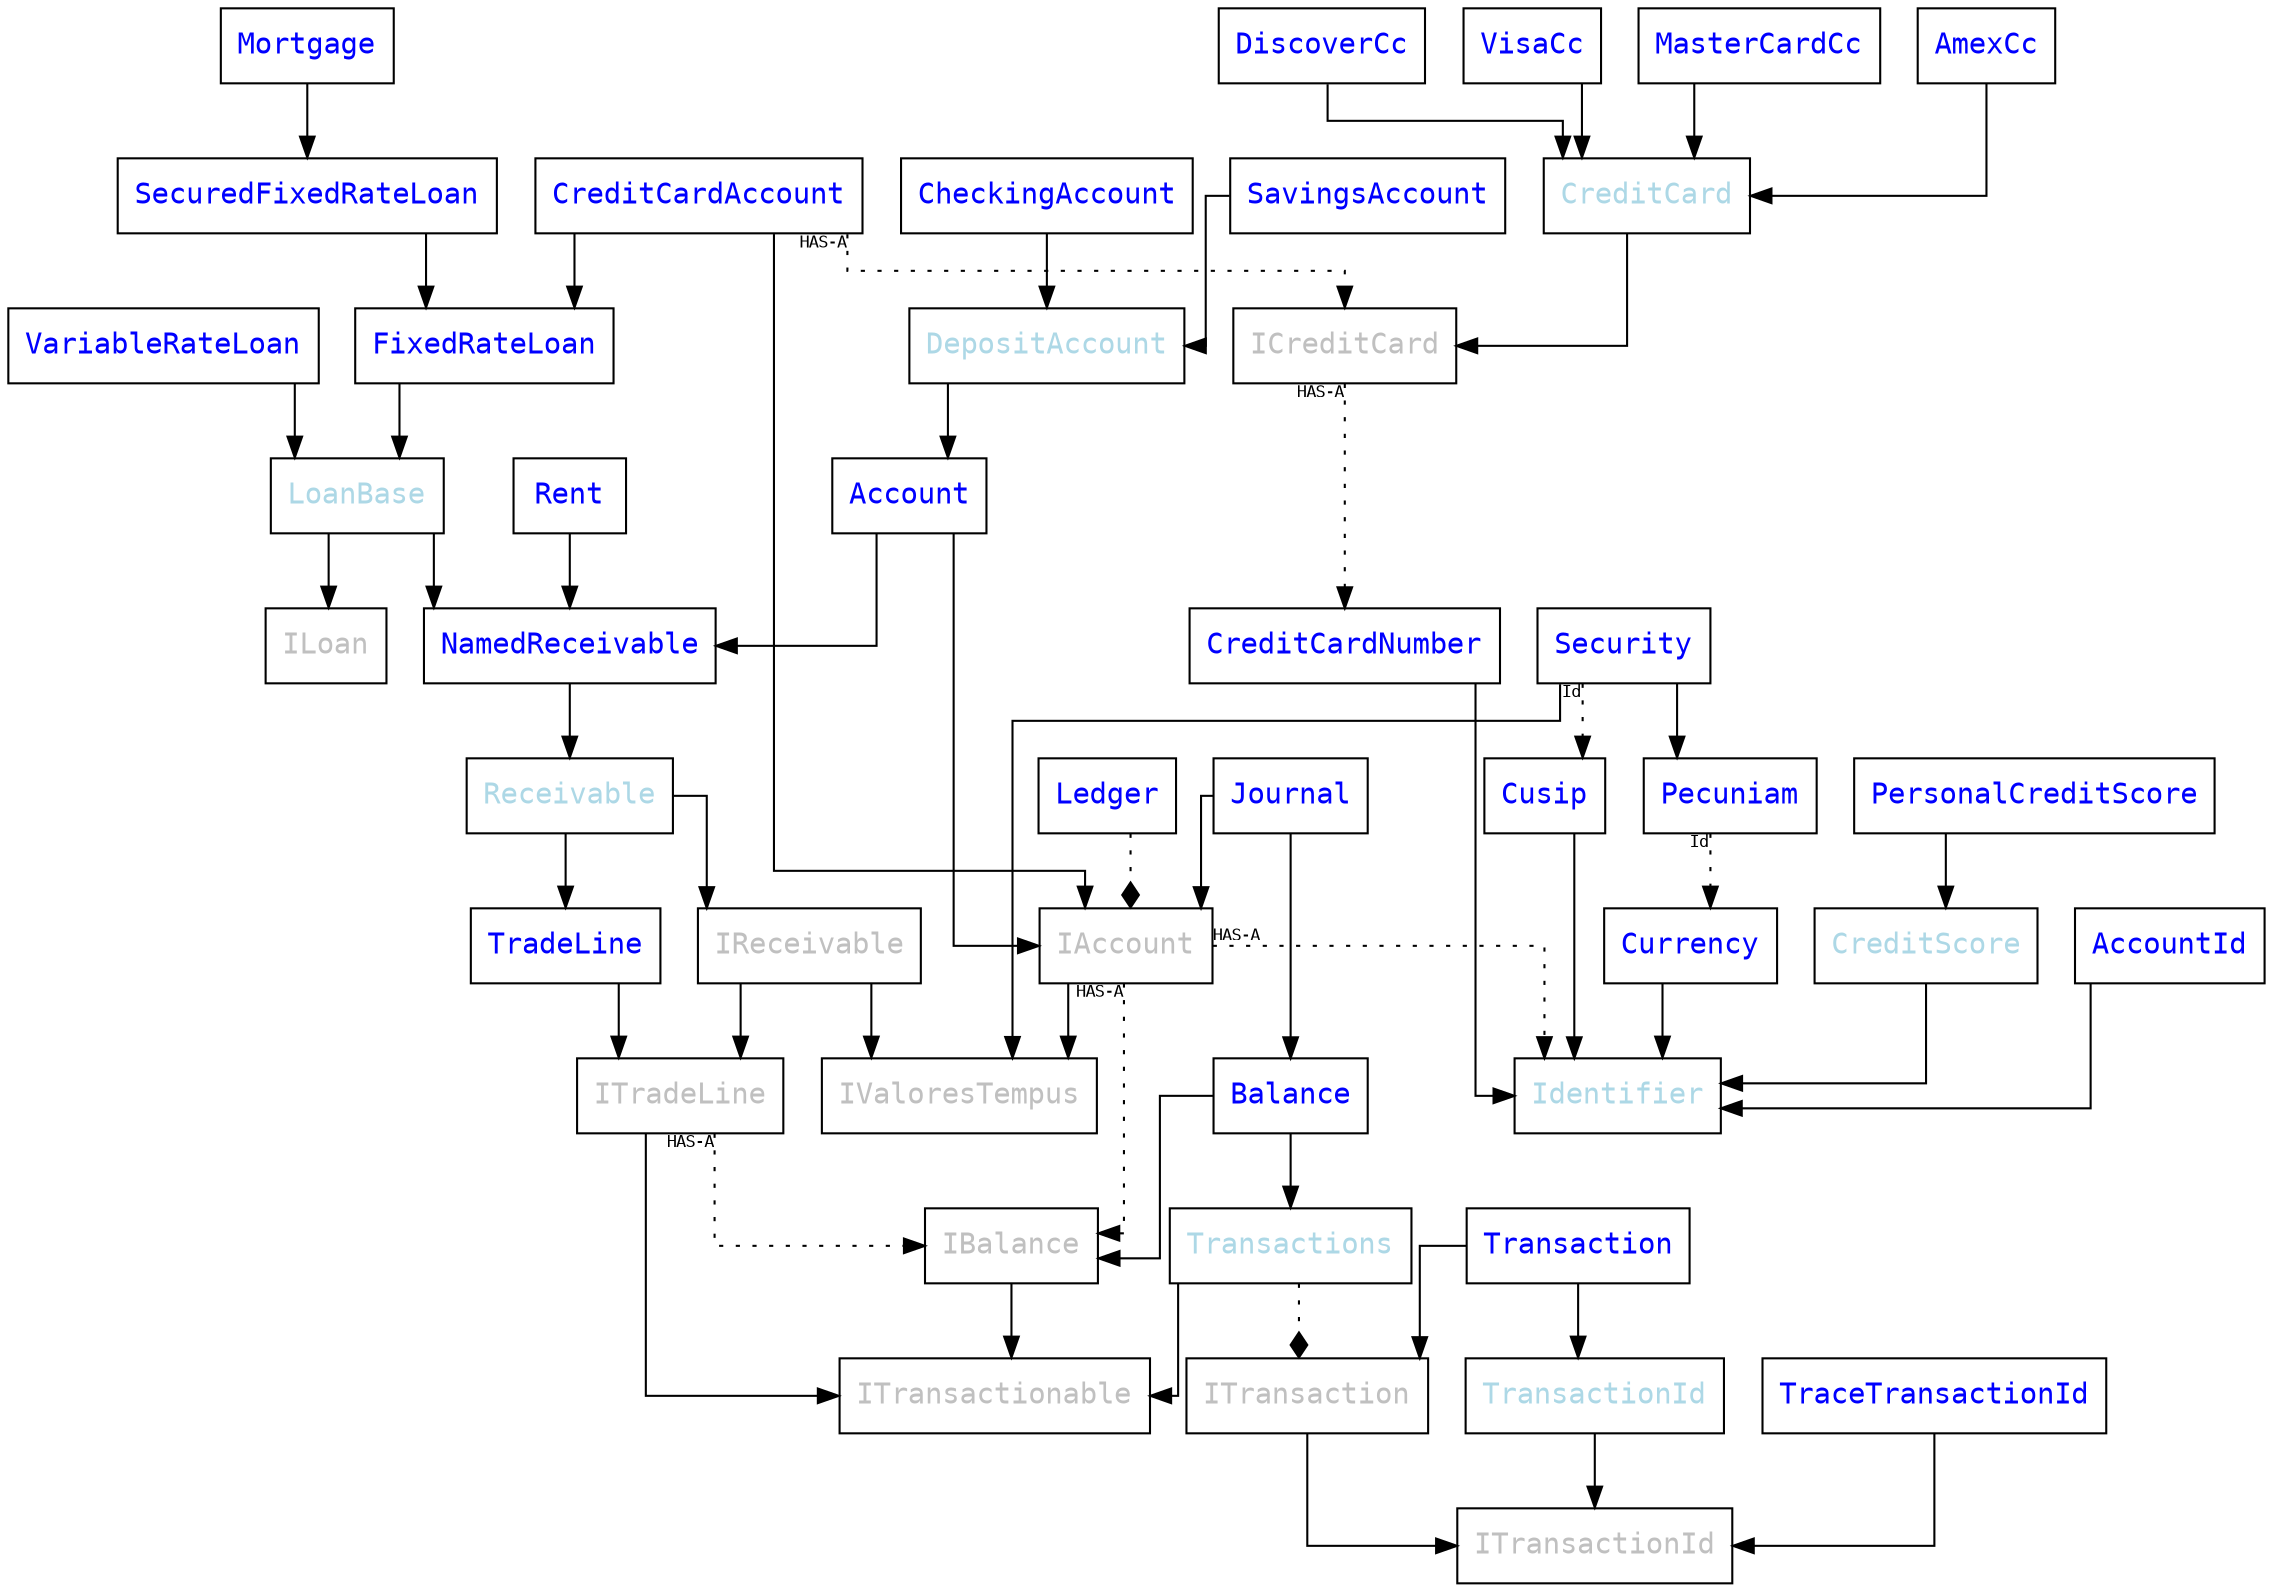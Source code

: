 digraph noFutureRandDataSp {
    node [fontname=Consolas, shape=box fontcolor="blue"]
    graph [splines=ortho];
    
    LoanBase [fontcolor="lightblue"]
    CreditCard [fontcolor="lightblue"]
    CreditScore [fontcolor="lightblue"]
    ICreditCard [fontcolor="grey"]
    IAccount [fontcolor="grey"]
    IBalance [fontcolor="grey"]
    ILoan [fontcolor="grey"]
    IReceivable [fontcolor="grey"]
    ITradeLine [fontcolor="grey"]
    ITransaction [fontcolor="grey"]
    ITransactionable [fontcolor="grey"]
    ITransactionId [fontcolor="grey"]
    IValoresTempus [fontcolor="grey"]
    LoanBase [fontcolor="lightblue"]
    Receivable [fontcolor="lightblue"]
    TransactionId [fontcolor="lightblue"]
    DepositAccount [fontcolor="lightblue"]
    Identifier [fontcolor="lightblue"]
    Transactions [fontcolor="lightblue"]
    
    Mortgage -> SecuredFixedRateLoan
    SecuredFixedRateLoan -> FixedRateLoan
    CreditCardAccount -> FixedRateLoan
    CreditCardAccount -> IAccount
    CreditCardAccount -> ICreditCard [style="dotted" taillabel="HAS-A",fontname=Consolas, fontsize=8]
    FixedRateLoan -> LoanBase
    LoanBase -> NamedReceivable
    Rent -> NamedReceivable
    CheckingAccount -> DepositAccount
    SavingsAccount -> DepositAccount
    Account -> NamedReceivable
    Account -> IAccount
    DepositAccount -> Account
    Receivable -> IReceivable
    Receivable -> TradeLine
    IReceivable -> ITradeLine
    IReceivable -> IValoresTempus
    LoanBase -> ILoan
    TradeLine -> ITradeLine
    ITradeLine -> ITransactionable
    IAccount -> IValoresTempus
    IAccount -> Identifier [style="dotted" taillabel="HAS-A",fontname=Consolas, fontsize=8]
    IAccount -> IBalance [style="dotted" taillabel="HAS-A",fontname=Consolas, fontsize=8]
    NamedReceivable -> Receivable
    ITradeLine -> IBalance [style="dotted" taillabel="HAS-A",fontname=Consolas, fontsize=8]
    Balance -> IBalance
    Balance -> Transactions
    VariableRateLoan -> LoanBase
    Security -> IValoresTempus
    Security -> Pecuniam
    Security -> Cusip [style="dotted", taillabel="Id",fontname=Consolas, fontsize=8]
    Cusip -> Identifier
    Pecuniam -> Currency [style="dotted", taillabel="Id",fontname=Consolas, fontsize=8]
    Currency -> Identifier
    CreditScore -> Identifier
    PersonalCreditScore -> CreditScore
    CreditCardNumber -> Identifier
    VisaCc -> CreditCard
    MasterCardCc -> CreditCard
    AmexCc -> CreditCard
    DiscoverCc -> CreditCard
    CreditCard -> ICreditCard
    ICreditCard -> CreditCardNumber [style="dotted" taillabel="HAS-A",fontname=Consolas, fontsize=8]
    IBalance -> ITransactionable
    AccountId -> Identifier
    Transactions -> ITransaction [style="dotted" arrowhead="diamond"]
    Transactions -> ITransactionable
    Transaction -> ITransaction
    Transaction -> TransactionId
    ITransaction -> ITransactionId
    TransactionId -> ITransactionId
    TraceTransactionId -> ITransactionId
    Journal -> Balance
    Journal -> IAccount
    Ledger -> IAccount [style="dotted" arrowhead="diamond"]
}
